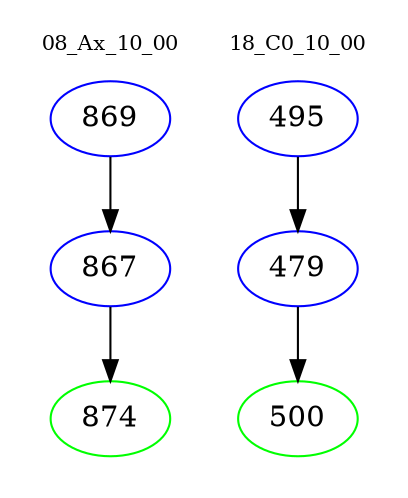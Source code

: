 digraph{
subgraph cluster_0 {
color = white
label = "08_Ax_10_00";
fontsize=10;
T0_869 [label="869", color="blue"]
T0_869 -> T0_867 [color="black"]
T0_867 [label="867", color="blue"]
T0_867 -> T0_874 [color="black"]
T0_874 [label="874", color="green"]
}
subgraph cluster_1 {
color = white
label = "18_C0_10_00";
fontsize=10;
T1_495 [label="495", color="blue"]
T1_495 -> T1_479 [color="black"]
T1_479 [label="479", color="blue"]
T1_479 -> T1_500 [color="black"]
T1_500 [label="500", color="green"]
}
}
